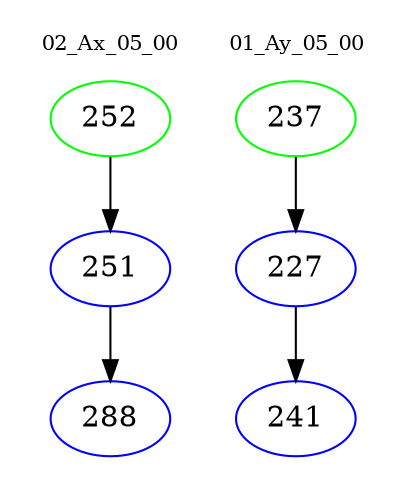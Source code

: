 digraph{
subgraph cluster_0 {
color = white
label = "02_Ax_05_00";
fontsize=10;
T0_252 [label="252", color="green"]
T0_252 -> T0_251 [color="black"]
T0_251 [label="251", color="blue"]
T0_251 -> T0_288 [color="black"]
T0_288 [label="288", color="blue"]
}
subgraph cluster_1 {
color = white
label = "01_Ay_05_00";
fontsize=10;
T1_237 [label="237", color="green"]
T1_237 -> T1_227 [color="black"]
T1_227 [label="227", color="blue"]
T1_227 -> T1_241 [color="black"]
T1_241 [label="241", color="blue"]
}
}
